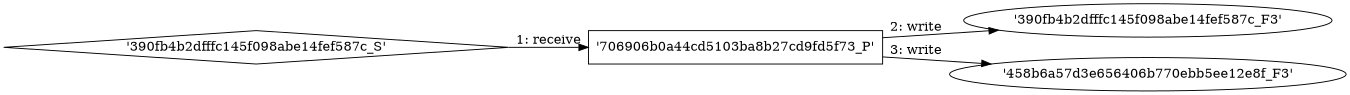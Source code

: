 digraph "D:\Learning\Paper\apt\基于CTI的攻击预警\Dataset\攻击图\ASGfromALLCTI\Dridex Is Back, then it's gone again.dot" {
rankdir="LR"
size="9"
fixedsize="false"
splines="true"
nodesep=0.3
ranksep=0
fontsize=10
overlap="scalexy"
engine= "neato"
	"'706906b0a44cd5103ba8b27cd9fd5f73_P'" [node_type=Process shape=box]
	"'390fb4b2dfffc145f098abe14fef587c_S'" [node_type=Socket shape=diamond]
	"'390fb4b2dfffc145f098abe14fef587c_S'" -> "'706906b0a44cd5103ba8b27cd9fd5f73_P'" [label="1: receive"]
	"'390fb4b2dfffc145f098abe14fef587c_F3'" [node_type=file shape=ellipse]
	"'706906b0a44cd5103ba8b27cd9fd5f73_P'" [node_type=Process shape=box]
	"'706906b0a44cd5103ba8b27cd9fd5f73_P'" -> "'390fb4b2dfffc145f098abe14fef587c_F3'" [label="2: write"]
	"'458b6a57d3e656406b770ebb5ee12e8f_F3'" [node_type=file shape=ellipse]
	"'706906b0a44cd5103ba8b27cd9fd5f73_P'" [node_type=Process shape=box]
	"'706906b0a44cd5103ba8b27cd9fd5f73_P'" -> "'458b6a57d3e656406b770ebb5ee12e8f_F3'" [label="3: write"]
}
